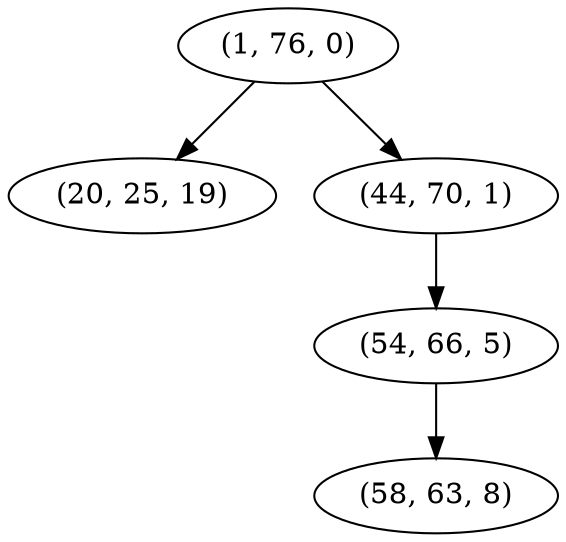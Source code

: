 digraph tree {
    "(1, 76, 0)";
    "(20, 25, 19)";
    "(44, 70, 1)";
    "(54, 66, 5)";
    "(58, 63, 8)";
    "(1, 76, 0)" -> "(20, 25, 19)";
    "(1, 76, 0)" -> "(44, 70, 1)";
    "(44, 70, 1)" -> "(54, 66, 5)";
    "(54, 66, 5)" -> "(58, 63, 8)";
}
